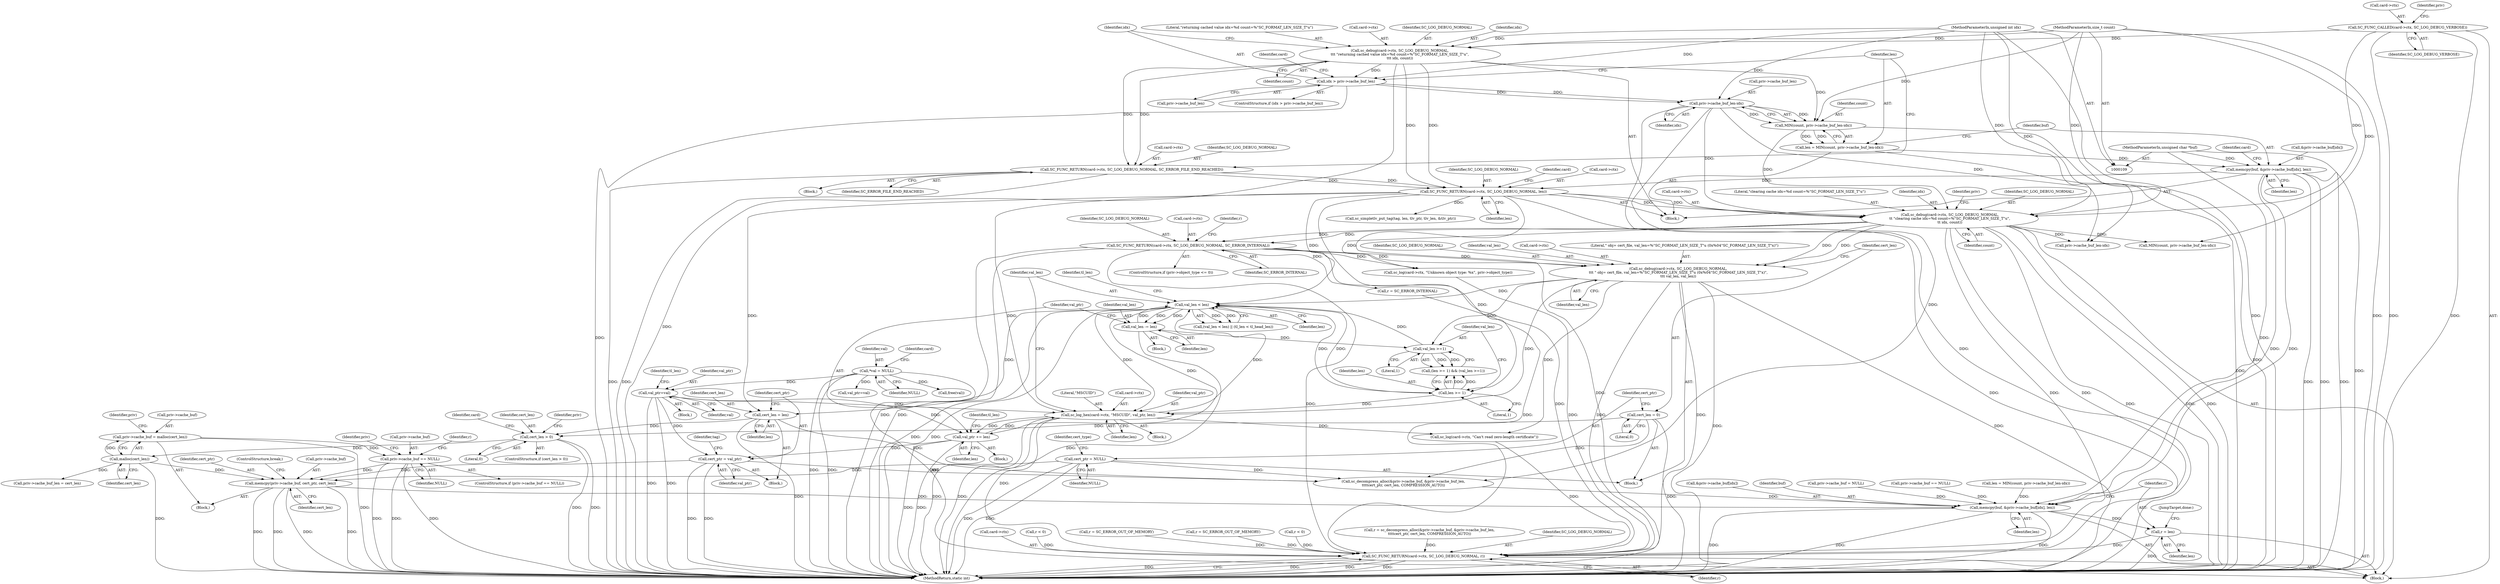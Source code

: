 digraph "0_OpenSC_8fe377e93b4b56060e5bbfb6f3142ceaeca744fa_3@API" {
"1000557" [label="(Call,memcpy(priv->cache_buf, cert_ptr, cert_len))"];
"1000542" [label="(Call,priv->cache_buf == NULL)"];
"1000535" [label="(Call,priv->cache_buf = malloc(cert_len))"];
"1000539" [label="(Call,malloc(cert_len))"];
"1000531" [label="(Call,cert_len > 0)"];
"1000459" [label="(Call,cert_len = len)"];
"1000195" [label="(Call,SC_FUNC_RETURN(card->ctx, SC_LOG_DEBUG_NORMAL, len))"];
"1000171" [label="(Call,SC_FUNC_RETURN(card->ctx, SC_LOG_DEBUG_NORMAL, SC_ERROR_FILE_END_REACHED))"];
"1000156" [label="(Call,sc_debug(card->ctx, SC_LOG_DEBUG_NORMAL,\n\t\t\t \"returning cached value idx=%d count=%\"SC_FORMAT_LEN_SIZE_T\"u\",\n\t\t\t idx, count))"];
"1000146" [label="(Call,SC_FUNC_CALLED(card->ctx, SC_LOG_DEBUG_VERBOSE))"];
"1000111" [label="(MethodParameterIn,unsigned int idx)"];
"1000113" [label="(MethodParameterIn,size_t count)"];
"1000186" [label="(Call,memcpy(buf, &priv->cache_buf[idx], len))"];
"1000112" [label="(MethodParameterIn,unsigned char *buf)"];
"1000177" [label="(Call,len = MIN(count, priv->cache_buf_len-idx))"];
"1000179" [label="(Call,MIN(count, priv->cache_buf_len-idx))"];
"1000181" [label="(Call,priv->cache_buf_len-idx)"];
"1000165" [label="(Call,idx > priv->cache_buf_len)"];
"1000497" [label="(Call,val_len < len)"];
"1000394" [label="(Call,sc_debug(card->ctx, SC_LOG_DEBUG_NORMAL,\n\t\t\t \" obj= cert_file, val_len=%\"SC_FORMAT_LEN_SIZE_T\"u (0x%04\"SC_FORMAT_LEN_SIZE_T\"x)\",\n\t\t\t val_len, val_len))"];
"1000234" [label="(Call,SC_FUNC_RETURN(card->ctx, SC_LOG_DEBUG_NORMAL, SC_ERROR_INTERNAL))"];
"1000201" [label="(Call,sc_debug(card->ctx, SC_LOG_DEBUG_NORMAL,\n\t\t \"clearing cache idx=%d count=%\"SC_FORMAT_LEN_SIZE_T\"u\",\n\t\t idx, count))"];
"1000475" [label="(Call,val_len >=1)"];
"1000423" [label="(Call,val_len -= len)"];
"1000488" [label="(Call,sc_log_hex(card->ctx, \"MSCUID\", val_ptr, len))"];
"1000427" [label="(Call,val_ptr += len)"];
"1000416" [label="(Call,val_ptr=val)"];
"1000130" [label="(Call,*val = NULL)"];
"1000472" [label="(Call,len >= 1)"];
"1000402" [label="(Call,cert_len = 0)"];
"1000462" [label="(Call,cert_ptr = val_ptr)"];
"1000405" [label="(Call,cert_ptr = NULL)"];
"1000600" [label="(Call,memcpy(buf, &priv->cache_buf[idx], len))"];
"1000609" [label="(Call,r = len)"];
"1000621" [label="(Call,SC_FUNC_RETURN(card->ctx, SC_LOG_DEBUG_NORMAL, r))"];
"1000611" [label="(Identifier,len)"];
"1000458" [label="(Block,)"];
"1000473" [label="(Identifier,len)"];
"1000549" [label="(Identifier,r)"];
"1000273" [label="(Block,)"];
"1000461" [label="(Identifier,len)"];
"1000188" [label="(Call,&priv->cache_buf[idx])"];
"1000622" [label="(Call,card->ctx)"];
"1000574" [label="(Call,sc_log(card->ctx, \"Unknown object type: %x\", priv->object_type))"];
"1000544" [label="(Identifier,priv)"];
"1000532" [label="(Identifier,cert_len)"];
"1000425" [label="(Identifier,len)"];
"1000205" [label="(Identifier,SC_LOG_DEBUG_NORMAL)"];
"1000199" [label="(Identifier,SC_LOG_DEBUG_NORMAL)"];
"1000194" [label="(Identifier,len)"];
"1000186" [label="(Call,memcpy(buf, &priv->cache_buf[idx], len))"];
"1000561" [label="(Identifier,cert_ptr)"];
"1000235" [label="(Call,card->ctx)"];
"1000535" [label="(Call,priv->cache_buf = malloc(cert_len))"];
"1000426" [label="(Block,)"];
"1000537" [label="(Identifier,priv)"];
"1000208" [label="(Identifier,count)"];
"1000542" [label="(Call,priv->cache_buf == NULL)"];
"1000166" [label="(Identifier,idx)"];
"1000202" [label="(Call,card->ctx)"];
"1000595" [label="(Call,priv->cache_buf_len-idx)"];
"1000539" [label="(Call,malloc(cert_len))"];
"1000172" [label="(Call,card->ctx)"];
"1000287" [label="(Call,priv->cache_buf == NULL)"];
"1000211" [label="(Identifier,priv)"];
"1000619" [label="(Call,free(val))"];
"1000407" [label="(Identifier,NULL)"];
"1000250" [label="(Call,r < 0)"];
"1000406" [label="(Identifier,cert_ptr)"];
"1000431" [label="(Identifier,tl_len)"];
"1000565" [label="(Call,sc_log(card->ctx, \"Can't read zero-length certificate\"))"];
"1000471" [label="(Call,(len >= 1) && (val_len >=1))"];
"1000514" [label="(Call,sc_decompress_alloc(&priv->cache_buf, &priv->cache_buf_len,\n\t\t\t\tcert_ptr, cert_len, COMPRESSION_AUTO))"];
"1000132" [label="(Identifier,NULL)"];
"1000293" [label="(Call,r = SC_ERROR_OUT_OF_MEMORY)"];
"1000131" [label="(Identifier,val)"];
"1000488" [label="(Call,sc_log_hex(card->ctx, \"MSCUID\", val_ptr, len))"];
"1000582" [label="(Call,r = SC_ERROR_INTERNAL)"];
"1000180" [label="(Identifier,count)"];
"1000412" [label="(Block,)"];
"1000534" [label="(Block,)"];
"1000239" [label="(Identifier,SC_ERROR_INTERNAL)"];
"1000241" [label="(Identifier,r)"];
"1000404" [label="(Literal,0)"];
"1000459" [label="(Call,cert_len = len)"];
"1000359" [label="(Call,sc_simpletlv_put_tag(tag, len, tlv_ptr, tlv_len, &tlv_ptr))"];
"1000200" [label="(Identifier,len)"];
"1000113" [label="(MethodParameterIn,size_t count)"];
"1000493" [label="(Identifier,val_ptr)"];
"1000181" [label="(Call,priv->cache_buf_len-idx)"];
"1000185" [label="(Identifier,idx)"];
"1000162" [label="(Identifier,idx)"];
"1000111" [label="(MethodParameterIn,unsigned int idx)"];
"1000429" [label="(Identifier,len)"];
"1000609" [label="(Call,r = len)"];
"1000497" [label="(Call,val_len < len)"];
"1000165" [label="(Call,idx > priv->cache_buf_len)"];
"1000308" [label="(Call,val_ptr=val)"];
"1000171" [label="(Call,SC_FUNC_RETURN(card->ctx, SC_LOG_DEBUG_NORMAL, SC_ERROR_FILE_END_REACHED))"];
"1000164" [label="(ControlStructure,if (idx > priv->cache_buf_len))"];
"1000395" [label="(Call,card->ctx)"];
"1000608" [label="(Identifier,len)"];
"1000163" [label="(Identifier,count)"];
"1000554" [label="(Identifier,priv)"];
"1000562" [label="(Identifier,cert_len)"];
"1000533" [label="(Literal,0)"];
"1000417" [label="(Identifier,val_ptr)"];
"1000394" [label="(Call,sc_debug(card->ctx, SC_LOG_DEBUG_NORMAL,\n\t\t\t \" obj= cert_file, val_len=%\"SC_FORMAT_LEN_SIZE_T\"u (0x%04\"SC_FORMAT_LEN_SIZE_T\"x)\",\n\t\t\t val_len, val_len))"];
"1000147" [label="(Call,card->ctx)"];
"1000177" [label="(Call,len = MIN(count, priv->cache_buf_len-idx))"];
"1000543" [label="(Call,priv->cache_buf)"];
"1000548" [label="(Call,r = SC_ERROR_OUT_OF_MEMORY)"];
"1000463" [label="(Identifier,cert_ptr)"];
"1000399" [label="(Literal,\" obj= cert_file, val_len=%\"SC_FORMAT_LEN_SIZE_T\"u (0x%04\"SC_FORMAT_LEN_SIZE_T\"x)\")"];
"1000401" [label="(Identifier,val_len)"];
"1000546" [label="(Identifier,NULL)"];
"1000402" [label="(Call,cert_len = 0)"];
"1000238" [label="(Identifier,SC_LOG_DEBUG_NORMAL)"];
"1000498" [label="(Identifier,val_len)"];
"1000423" [label="(Call,val_len -= len)"];
"1000571" [label="(ControlStructure,break;)"];
"1000472" [label="(Call,len >= 1)"];
"1000487" [label="(Block,)"];
"1000398" [label="(Identifier,SC_LOG_DEBUG_NORMAL)"];
"1000170" [label="(Block,)"];
"1000112" [label="(MethodParameterIn,unsigned char *buf)"];
"1000499" [label="(Identifier,len)"];
"1000400" [label="(Identifier,val_len)"];
"1000530" [label="(ControlStructure,if (cert_len > 0))"];
"1000627" [label="(MethodReturn,static int)"];
"1000540" [label="(Identifier,cert_len)"];
"1000492" [label="(Literal,\"MSCUID\")"];
"1000178" [label="(Identifier,len)"];
"1000416" [label="(Call,val_ptr=val)"];
"1000552" [label="(Call,priv->cache_buf_len = cert_len)"];
"1000496" [label="(Call,(val_len < len) || (tl_len < tl_head_len))"];
"1000206" [label="(Literal,\"clearing cache idx=%d count=%\"SC_FORMAT_LEN_SIZE_T\"u\")"];
"1000115" [label="(Block,)"];
"1000176" [label="(Identifier,SC_ERROR_FILE_END_REACHED)"];
"1000591" [label="(Call,len = MIN(count, priv->cache_buf_len-idx))"];
"1000203" [label="(Identifier,card)"];
"1000460" [label="(Identifier,cert_len)"];
"1000161" [label="(Literal,\"returning cached value idx=%d count=%\"SC_FORMAT_LEN_SIZE_T\"u\")"];
"1000602" [label="(Call,&priv->cache_buf[idx])"];
"1000541" [label="(ControlStructure,if (priv->cache_buf == NULL))"];
"1000150" [label="(Identifier,SC_LOG_DEBUG_VERBOSE)"];
"1000612" [label="(JumpTarget,done:)"];
"1000201" [label="(Call,sc_debug(card->ctx, SC_LOG_DEBUG_NORMAL,\n\t\t \"clearing cache idx=%d count=%\"SC_FORMAT_LEN_SIZE_T\"u\",\n\t\t idx, count))"];
"1000167" [label="(Call,priv->cache_buf_len)"];
"1000474" [label="(Literal,1)"];
"1000475" [label="(Call,val_len >=1)"];
"1000265" [label="(Call,r < 0)"];
"1000153" [label="(Identifier,priv)"];
"1000464" [label="(Identifier,val_ptr)"];
"1000197" [label="(Identifier,card)"];
"1000531" [label="(Call,cert_len > 0)"];
"1000626" [label="(Identifier,r)"];
"1000157" [label="(Call,card->ctx)"];
"1000234" [label="(Call,SC_FUNC_RETURN(card->ctx, SC_LOG_DEBUG_NORMAL, SC_ERROR_INTERNAL))"];
"1000467" [label="(Identifier,tag)"];
"1000601" [label="(Identifier,buf)"];
"1000489" [label="(Call,card->ctx)"];
"1000621" [label="(Call,SC_FUNC_RETURN(card->ctx, SC_LOG_DEBUG_NORMAL, r))"];
"1000155" [label="(Block,)"];
"1000512" [label="(Call,r = sc_decompress_alloc(&priv->cache_buf, &priv->cache_buf_len,\n\t\t\t\tcert_ptr, cert_len, COMPRESSION_AUTO))"];
"1000501" [label="(Identifier,tl_len)"];
"1000187" [label="(Identifier,buf)"];
"1000148" [label="(Identifier,card)"];
"1000422" [label="(Block,)"];
"1000427" [label="(Call,val_ptr += len)"];
"1000218" [label="(Call,priv->cache_buf = NULL)"];
"1000207" [label="(Identifier,idx)"];
"1000403" [label="(Identifier,cert_len)"];
"1000420" [label="(Identifier,tl_len)"];
"1000228" [label="(ControlStructure,if (priv->object_type <= 0))"];
"1000536" [label="(Call,priv->cache_buf)"];
"1000196" [label="(Call,card->ctx)"];
"1000477" [label="(Literal,1)"];
"1000557" [label="(Call,memcpy(priv->cache_buf, cert_ptr, cert_len))"];
"1000462" [label="(Call,cert_ptr = val_ptr)"];
"1000418" [label="(Identifier,val)"];
"1000558" [label="(Call,priv->cache_buf)"];
"1000600" [label="(Call,memcpy(buf, &priv->cache_buf[idx], len))"];
"1000625" [label="(Identifier,SC_LOG_DEBUG_NORMAL)"];
"1000409" [label="(Identifier,cert_type)"];
"1000195" [label="(Call,SC_FUNC_RETURN(card->ctx, SC_LOG_DEBUG_NORMAL, len))"];
"1000405" [label="(Call,cert_ptr = NULL)"];
"1000173" [label="(Identifier,card)"];
"1000182" [label="(Call,priv->cache_buf_len)"];
"1000428" [label="(Identifier,val_ptr)"];
"1000610" [label="(Identifier,r)"];
"1000476" [label="(Identifier,val_len)"];
"1000156" [label="(Call,sc_debug(card->ctx, SC_LOG_DEBUG_NORMAL,\n\t\t\t \"returning cached value idx=%d count=%\"SC_FORMAT_LEN_SIZE_T\"u\",\n\t\t\t idx, count))"];
"1000593" [label="(Call,MIN(count, priv->cache_buf_len-idx))"];
"1000179" [label="(Call,MIN(count, priv->cache_buf_len-idx))"];
"1000424" [label="(Identifier,val_len)"];
"1000160" [label="(Identifier,SC_LOG_DEBUG_NORMAL)"];
"1000494" [label="(Identifier,len)"];
"1000175" [label="(Identifier,SC_LOG_DEBUG_NORMAL)"];
"1000146" [label="(Call,SC_FUNC_CALLED(card->ctx, SC_LOG_DEBUG_VERBOSE))"];
"1000130" [label="(Call,*val = NULL)"];
"1000567" [label="(Identifier,card)"];
"1000557" -> "1000534"  [label="AST: "];
"1000557" -> "1000562"  [label="CFG: "];
"1000558" -> "1000557"  [label="AST: "];
"1000561" -> "1000557"  [label="AST: "];
"1000562" -> "1000557"  [label="AST: "];
"1000571" -> "1000557"  [label="CFG: "];
"1000557" -> "1000627"  [label="DDG: "];
"1000557" -> "1000627"  [label="DDG: "];
"1000557" -> "1000627"  [label="DDG: "];
"1000557" -> "1000627"  [label="DDG: "];
"1000542" -> "1000557"  [label="DDG: "];
"1000462" -> "1000557"  [label="DDG: "];
"1000405" -> "1000557"  [label="DDG: "];
"1000539" -> "1000557"  [label="DDG: "];
"1000557" -> "1000600"  [label="DDG: "];
"1000542" -> "1000541"  [label="AST: "];
"1000542" -> "1000546"  [label="CFG: "];
"1000543" -> "1000542"  [label="AST: "];
"1000546" -> "1000542"  [label="AST: "];
"1000549" -> "1000542"  [label="CFG: "];
"1000554" -> "1000542"  [label="CFG: "];
"1000542" -> "1000627"  [label="DDG: "];
"1000542" -> "1000627"  [label="DDG: "];
"1000542" -> "1000627"  [label="DDG: "];
"1000535" -> "1000542"  [label="DDG: "];
"1000535" -> "1000534"  [label="AST: "];
"1000535" -> "1000539"  [label="CFG: "];
"1000536" -> "1000535"  [label="AST: "];
"1000539" -> "1000535"  [label="AST: "];
"1000544" -> "1000535"  [label="CFG: "];
"1000535" -> "1000627"  [label="DDG: "];
"1000539" -> "1000535"  [label="DDG: "];
"1000539" -> "1000540"  [label="CFG: "];
"1000540" -> "1000539"  [label="AST: "];
"1000539" -> "1000627"  [label="DDG: "];
"1000531" -> "1000539"  [label="DDG: "];
"1000539" -> "1000552"  [label="DDG: "];
"1000531" -> "1000530"  [label="AST: "];
"1000531" -> "1000533"  [label="CFG: "];
"1000532" -> "1000531"  [label="AST: "];
"1000533" -> "1000531"  [label="AST: "];
"1000537" -> "1000531"  [label="CFG: "];
"1000567" -> "1000531"  [label="CFG: "];
"1000531" -> "1000627"  [label="DDG: "];
"1000531" -> "1000627"  [label="DDG: "];
"1000459" -> "1000531"  [label="DDG: "];
"1000402" -> "1000531"  [label="DDG: "];
"1000459" -> "1000458"  [label="AST: "];
"1000459" -> "1000461"  [label="CFG: "];
"1000460" -> "1000459"  [label="AST: "];
"1000461" -> "1000459"  [label="AST: "];
"1000463" -> "1000459"  [label="CFG: "];
"1000459" -> "1000627"  [label="DDG: "];
"1000195" -> "1000459"  [label="DDG: "];
"1000497" -> "1000459"  [label="DDG: "];
"1000459" -> "1000514"  [label="DDG: "];
"1000195" -> "1000155"  [label="AST: "];
"1000195" -> "1000200"  [label="CFG: "];
"1000196" -> "1000195"  [label="AST: "];
"1000199" -> "1000195"  [label="AST: "];
"1000200" -> "1000195"  [label="AST: "];
"1000203" -> "1000195"  [label="CFG: "];
"1000195" -> "1000627"  [label="DDG: "];
"1000195" -> "1000627"  [label="DDG: "];
"1000171" -> "1000195"  [label="DDG: "];
"1000171" -> "1000195"  [label="DDG: "];
"1000156" -> "1000195"  [label="DDG: "];
"1000156" -> "1000195"  [label="DDG: "];
"1000186" -> "1000195"  [label="DDG: "];
"1000195" -> "1000201"  [label="DDG: "];
"1000195" -> "1000201"  [label="DDG: "];
"1000195" -> "1000359"  [label="DDG: "];
"1000195" -> "1000472"  [label="DDG: "];
"1000195" -> "1000488"  [label="DDG: "];
"1000195" -> "1000497"  [label="DDG: "];
"1000171" -> "1000170"  [label="AST: "];
"1000171" -> "1000176"  [label="CFG: "];
"1000172" -> "1000171"  [label="AST: "];
"1000175" -> "1000171"  [label="AST: "];
"1000176" -> "1000171"  [label="AST: "];
"1000178" -> "1000171"  [label="CFG: "];
"1000171" -> "1000627"  [label="DDG: "];
"1000171" -> "1000627"  [label="DDG: "];
"1000156" -> "1000171"  [label="DDG: "];
"1000156" -> "1000171"  [label="DDG: "];
"1000156" -> "1000155"  [label="AST: "];
"1000156" -> "1000163"  [label="CFG: "];
"1000157" -> "1000156"  [label="AST: "];
"1000160" -> "1000156"  [label="AST: "];
"1000161" -> "1000156"  [label="AST: "];
"1000162" -> "1000156"  [label="AST: "];
"1000163" -> "1000156"  [label="AST: "];
"1000166" -> "1000156"  [label="CFG: "];
"1000156" -> "1000627"  [label="DDG: "];
"1000146" -> "1000156"  [label="DDG: "];
"1000111" -> "1000156"  [label="DDG: "];
"1000113" -> "1000156"  [label="DDG: "];
"1000156" -> "1000165"  [label="DDG: "];
"1000156" -> "1000179"  [label="DDG: "];
"1000146" -> "1000115"  [label="AST: "];
"1000146" -> "1000150"  [label="CFG: "];
"1000147" -> "1000146"  [label="AST: "];
"1000150" -> "1000146"  [label="AST: "];
"1000153" -> "1000146"  [label="CFG: "];
"1000146" -> "1000627"  [label="DDG: "];
"1000146" -> "1000627"  [label="DDG: "];
"1000146" -> "1000201"  [label="DDG: "];
"1000111" -> "1000109"  [label="AST: "];
"1000111" -> "1000627"  [label="DDG: "];
"1000111" -> "1000165"  [label="DDG: "];
"1000111" -> "1000181"  [label="DDG: "];
"1000111" -> "1000201"  [label="DDG: "];
"1000111" -> "1000595"  [label="DDG: "];
"1000113" -> "1000109"  [label="AST: "];
"1000113" -> "1000627"  [label="DDG: "];
"1000113" -> "1000179"  [label="DDG: "];
"1000113" -> "1000201"  [label="DDG: "];
"1000113" -> "1000593"  [label="DDG: "];
"1000186" -> "1000155"  [label="AST: "];
"1000186" -> "1000194"  [label="CFG: "];
"1000187" -> "1000186"  [label="AST: "];
"1000188" -> "1000186"  [label="AST: "];
"1000194" -> "1000186"  [label="AST: "];
"1000197" -> "1000186"  [label="CFG: "];
"1000186" -> "1000627"  [label="DDG: "];
"1000186" -> "1000627"  [label="DDG: "];
"1000186" -> "1000627"  [label="DDG: "];
"1000112" -> "1000186"  [label="DDG: "];
"1000177" -> "1000186"  [label="DDG: "];
"1000186" -> "1000600"  [label="DDG: "];
"1000186" -> "1000600"  [label="DDG: "];
"1000112" -> "1000109"  [label="AST: "];
"1000112" -> "1000627"  [label="DDG: "];
"1000112" -> "1000600"  [label="DDG: "];
"1000177" -> "1000155"  [label="AST: "];
"1000177" -> "1000179"  [label="CFG: "];
"1000178" -> "1000177"  [label="AST: "];
"1000179" -> "1000177"  [label="AST: "];
"1000187" -> "1000177"  [label="CFG: "];
"1000177" -> "1000627"  [label="DDG: "];
"1000179" -> "1000177"  [label="DDG: "];
"1000179" -> "1000177"  [label="DDG: "];
"1000179" -> "1000181"  [label="CFG: "];
"1000180" -> "1000179"  [label="AST: "];
"1000181" -> "1000179"  [label="AST: "];
"1000179" -> "1000627"  [label="DDG: "];
"1000181" -> "1000179"  [label="DDG: "];
"1000181" -> "1000179"  [label="DDG: "];
"1000179" -> "1000201"  [label="DDG: "];
"1000181" -> "1000185"  [label="CFG: "];
"1000182" -> "1000181"  [label="AST: "];
"1000185" -> "1000181"  [label="AST: "];
"1000181" -> "1000627"  [label="DDG: "];
"1000165" -> "1000181"  [label="DDG: "];
"1000165" -> "1000181"  [label="DDG: "];
"1000181" -> "1000201"  [label="DDG: "];
"1000181" -> "1000514"  [label="DDG: "];
"1000181" -> "1000595"  [label="DDG: "];
"1000165" -> "1000164"  [label="AST: "];
"1000165" -> "1000167"  [label="CFG: "];
"1000166" -> "1000165"  [label="AST: "];
"1000167" -> "1000165"  [label="AST: "];
"1000173" -> "1000165"  [label="CFG: "];
"1000178" -> "1000165"  [label="CFG: "];
"1000165" -> "1000627"  [label="DDG: "];
"1000497" -> "1000496"  [label="AST: "];
"1000497" -> "1000499"  [label="CFG: "];
"1000498" -> "1000497"  [label="AST: "];
"1000499" -> "1000497"  [label="AST: "];
"1000501" -> "1000497"  [label="CFG: "];
"1000496" -> "1000497"  [label="CFG: "];
"1000497" -> "1000627"  [label="DDG: "];
"1000497" -> "1000627"  [label="DDG: "];
"1000497" -> "1000423"  [label="DDG: "];
"1000497" -> "1000423"  [label="DDG: "];
"1000497" -> "1000427"  [label="DDG: "];
"1000497" -> "1000472"  [label="DDG: "];
"1000497" -> "1000488"  [label="DDG: "];
"1000497" -> "1000496"  [label="DDG: "];
"1000497" -> "1000496"  [label="DDG: "];
"1000394" -> "1000497"  [label="DDG: "];
"1000475" -> "1000497"  [label="DDG: "];
"1000423" -> "1000497"  [label="DDG: "];
"1000488" -> "1000497"  [label="DDG: "];
"1000472" -> "1000497"  [label="DDG: "];
"1000394" -> "1000273"  [label="AST: "];
"1000394" -> "1000401"  [label="CFG: "];
"1000395" -> "1000394"  [label="AST: "];
"1000398" -> "1000394"  [label="AST: "];
"1000399" -> "1000394"  [label="AST: "];
"1000400" -> "1000394"  [label="AST: "];
"1000401" -> "1000394"  [label="AST: "];
"1000403" -> "1000394"  [label="CFG: "];
"1000394" -> "1000627"  [label="DDG: "];
"1000394" -> "1000627"  [label="DDG: "];
"1000234" -> "1000394"  [label="DDG: "];
"1000234" -> "1000394"  [label="DDG: "];
"1000201" -> "1000394"  [label="DDG: "];
"1000201" -> "1000394"  [label="DDG: "];
"1000394" -> "1000475"  [label="DDG: "];
"1000394" -> "1000488"  [label="DDG: "];
"1000394" -> "1000565"  [label="DDG: "];
"1000394" -> "1000621"  [label="DDG: "];
"1000394" -> "1000621"  [label="DDG: "];
"1000234" -> "1000228"  [label="AST: "];
"1000234" -> "1000239"  [label="CFG: "];
"1000235" -> "1000234"  [label="AST: "];
"1000238" -> "1000234"  [label="AST: "];
"1000239" -> "1000234"  [label="AST: "];
"1000241" -> "1000234"  [label="CFG: "];
"1000234" -> "1000627"  [label="DDG: "];
"1000234" -> "1000627"  [label="DDG: "];
"1000201" -> "1000234"  [label="DDG: "];
"1000201" -> "1000234"  [label="DDG: "];
"1000234" -> "1000574"  [label="DDG: "];
"1000234" -> "1000582"  [label="DDG: "];
"1000234" -> "1000621"  [label="DDG: "];
"1000234" -> "1000621"  [label="DDG: "];
"1000201" -> "1000115"  [label="AST: "];
"1000201" -> "1000208"  [label="CFG: "];
"1000202" -> "1000201"  [label="AST: "];
"1000205" -> "1000201"  [label="AST: "];
"1000206" -> "1000201"  [label="AST: "];
"1000207" -> "1000201"  [label="AST: "];
"1000208" -> "1000201"  [label="AST: "];
"1000211" -> "1000201"  [label="CFG: "];
"1000201" -> "1000627"  [label="DDG: "];
"1000201" -> "1000627"  [label="DDG: "];
"1000201" -> "1000627"  [label="DDG: "];
"1000201" -> "1000574"  [label="DDG: "];
"1000201" -> "1000593"  [label="DDG: "];
"1000201" -> "1000595"  [label="DDG: "];
"1000201" -> "1000621"  [label="DDG: "];
"1000201" -> "1000621"  [label="DDG: "];
"1000475" -> "1000471"  [label="AST: "];
"1000475" -> "1000477"  [label="CFG: "];
"1000476" -> "1000475"  [label="AST: "];
"1000477" -> "1000475"  [label="AST: "];
"1000471" -> "1000475"  [label="CFG: "];
"1000475" -> "1000471"  [label="DDG: "];
"1000475" -> "1000471"  [label="DDG: "];
"1000423" -> "1000475"  [label="DDG: "];
"1000423" -> "1000422"  [label="AST: "];
"1000423" -> "1000425"  [label="CFG: "];
"1000424" -> "1000423"  [label="AST: "];
"1000425" -> "1000423"  [label="AST: "];
"1000428" -> "1000423"  [label="CFG: "];
"1000423" -> "1000627"  [label="DDG: "];
"1000488" -> "1000487"  [label="AST: "];
"1000488" -> "1000494"  [label="CFG: "];
"1000489" -> "1000488"  [label="AST: "];
"1000492" -> "1000488"  [label="AST: "];
"1000493" -> "1000488"  [label="AST: "];
"1000494" -> "1000488"  [label="AST: "];
"1000498" -> "1000488"  [label="CFG: "];
"1000488" -> "1000627"  [label="DDG: "];
"1000488" -> "1000627"  [label="DDG: "];
"1000488" -> "1000427"  [label="DDG: "];
"1000427" -> "1000488"  [label="DDG: "];
"1000416" -> "1000488"  [label="DDG: "];
"1000472" -> "1000488"  [label="DDG: "];
"1000488" -> "1000565"  [label="DDG: "];
"1000488" -> "1000621"  [label="DDG: "];
"1000427" -> "1000426"  [label="AST: "];
"1000427" -> "1000429"  [label="CFG: "];
"1000428" -> "1000427"  [label="AST: "];
"1000429" -> "1000427"  [label="AST: "];
"1000431" -> "1000427"  [label="CFG: "];
"1000427" -> "1000627"  [label="DDG: "];
"1000427" -> "1000627"  [label="DDG: "];
"1000416" -> "1000427"  [label="DDG: "];
"1000427" -> "1000462"  [label="DDG: "];
"1000416" -> "1000412"  [label="AST: "];
"1000416" -> "1000418"  [label="CFG: "];
"1000417" -> "1000416"  [label="AST: "];
"1000418" -> "1000416"  [label="AST: "];
"1000420" -> "1000416"  [label="CFG: "];
"1000416" -> "1000627"  [label="DDG: "];
"1000416" -> "1000627"  [label="DDG: "];
"1000130" -> "1000416"  [label="DDG: "];
"1000416" -> "1000462"  [label="DDG: "];
"1000130" -> "1000115"  [label="AST: "];
"1000130" -> "1000132"  [label="CFG: "];
"1000131" -> "1000130"  [label="AST: "];
"1000132" -> "1000130"  [label="AST: "];
"1000148" -> "1000130"  [label="CFG: "];
"1000130" -> "1000627"  [label="DDG: "];
"1000130" -> "1000627"  [label="DDG: "];
"1000130" -> "1000308"  [label="DDG: "];
"1000130" -> "1000619"  [label="DDG: "];
"1000472" -> "1000471"  [label="AST: "];
"1000472" -> "1000474"  [label="CFG: "];
"1000473" -> "1000472"  [label="AST: "];
"1000474" -> "1000472"  [label="AST: "];
"1000476" -> "1000472"  [label="CFG: "];
"1000471" -> "1000472"  [label="CFG: "];
"1000472" -> "1000471"  [label="DDG: "];
"1000472" -> "1000471"  [label="DDG: "];
"1000402" -> "1000273"  [label="AST: "];
"1000402" -> "1000404"  [label="CFG: "];
"1000403" -> "1000402"  [label="AST: "];
"1000404" -> "1000402"  [label="AST: "];
"1000406" -> "1000402"  [label="CFG: "];
"1000402" -> "1000627"  [label="DDG: "];
"1000402" -> "1000514"  [label="DDG: "];
"1000462" -> "1000458"  [label="AST: "];
"1000462" -> "1000464"  [label="CFG: "];
"1000463" -> "1000462"  [label="AST: "];
"1000464" -> "1000462"  [label="AST: "];
"1000467" -> "1000462"  [label="CFG: "];
"1000462" -> "1000627"  [label="DDG: "];
"1000462" -> "1000627"  [label="DDG: "];
"1000462" -> "1000514"  [label="DDG: "];
"1000405" -> "1000273"  [label="AST: "];
"1000405" -> "1000407"  [label="CFG: "];
"1000406" -> "1000405"  [label="AST: "];
"1000407" -> "1000405"  [label="AST: "];
"1000409" -> "1000405"  [label="CFG: "];
"1000405" -> "1000627"  [label="DDG: "];
"1000405" -> "1000627"  [label="DDG: "];
"1000405" -> "1000514"  [label="DDG: "];
"1000600" -> "1000115"  [label="AST: "];
"1000600" -> "1000608"  [label="CFG: "];
"1000601" -> "1000600"  [label="AST: "];
"1000602" -> "1000600"  [label="AST: "];
"1000608" -> "1000600"  [label="AST: "];
"1000610" -> "1000600"  [label="CFG: "];
"1000600" -> "1000627"  [label="DDG: "];
"1000600" -> "1000627"  [label="DDG: "];
"1000600" -> "1000627"  [label="DDG: "];
"1000218" -> "1000600"  [label="DDG: "];
"1000514" -> "1000600"  [label="DDG: "];
"1000287" -> "1000600"  [label="DDG: "];
"1000591" -> "1000600"  [label="DDG: "];
"1000600" -> "1000609"  [label="DDG: "];
"1000609" -> "1000115"  [label="AST: "];
"1000609" -> "1000611"  [label="CFG: "];
"1000610" -> "1000609"  [label="AST: "];
"1000611" -> "1000609"  [label="AST: "];
"1000612" -> "1000609"  [label="CFG: "];
"1000609" -> "1000627"  [label="DDG: "];
"1000609" -> "1000621"  [label="DDG: "];
"1000621" -> "1000115"  [label="AST: "];
"1000621" -> "1000626"  [label="CFG: "];
"1000622" -> "1000621"  [label="AST: "];
"1000625" -> "1000621"  [label="AST: "];
"1000626" -> "1000621"  [label="AST: "];
"1000627" -> "1000621"  [label="CFG: "];
"1000621" -> "1000627"  [label="DDG: "];
"1000621" -> "1000627"  [label="DDG: "];
"1000621" -> "1000627"  [label="DDG: "];
"1000621" -> "1000627"  [label="DDG: "];
"1000574" -> "1000621"  [label="DDG: "];
"1000565" -> "1000621"  [label="DDG: "];
"1000250" -> "1000621"  [label="DDG: "];
"1000293" -> "1000621"  [label="DDG: "];
"1000512" -> "1000621"  [label="DDG: "];
"1000582" -> "1000621"  [label="DDG: "];
"1000265" -> "1000621"  [label="DDG: "];
"1000548" -> "1000621"  [label="DDG: "];
}
